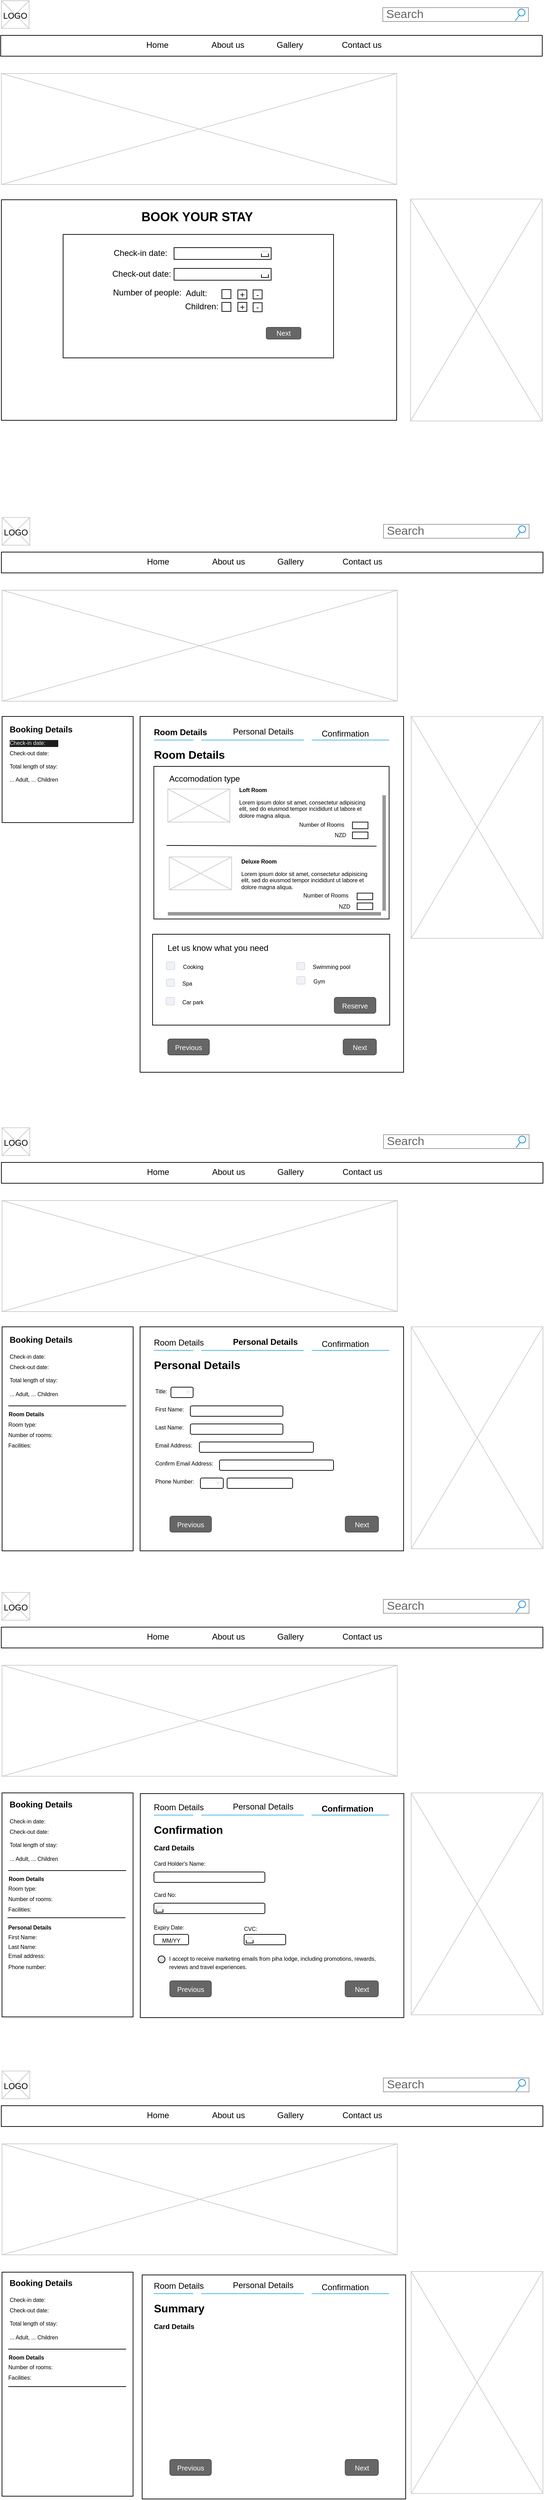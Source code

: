 <mxfile version="24.1.0" type="device">
  <diagram name="Page-1" id="f1b7ffb7-ca1e-a977-7cf5-a751b3c06c05">
    <mxGraphModel dx="688" dy="365" grid="1" gridSize="10" guides="1" tooltips="1" connect="1" arrows="1" fold="1" page="1" pageScale="1" pageWidth="826" pageHeight="1169" background="none" math="0" shadow="0">
      <root>
        <mxCell id="0" />
        <mxCell id="1" parent="0" />
        <mxCell id="bobzaNeAQFIL3IV_nrdl-86" value="" style="group;strokeColor=#ffffff;" vertex="1" connectable="0" parent="1">
          <mxGeometry x="19" y="15" width="781" height="605" as="geometry" />
        </mxCell>
        <mxCell id="bobzaNeAQFIL3IV_nrdl-85" value="" style="rounded=0;whiteSpace=wrap;html=1;" vertex="1" parent="bobzaNeAQFIL3IV_nrdl-86">
          <mxGeometry y="50" width="781" height="30" as="geometry" />
        </mxCell>
        <mxCell id="bobzaNeAQFIL3IV_nrdl-80" value="" style="rounded=0;whiteSpace=wrap;html=1;" vertex="1" parent="bobzaNeAQFIL3IV_nrdl-86">
          <mxGeometry x="1" y="287" width="570" height="318" as="geometry" />
        </mxCell>
        <mxCell id="13" value="" style="verticalLabelPosition=bottom;verticalAlign=top;strokeWidth=1;shape=mxgraph.mockup.graphics.iconGrid;strokeColor=#CCCCCC;gridSize=1,1;" parent="bobzaNeAQFIL3IV_nrdl-86" vertex="1">
          <mxGeometry x="1" y="105" width="570" height="160" as="geometry" />
        </mxCell>
        <mxCell id="5" value="Home" style="text;spacingTop=-5;" parent="bobzaNeAQFIL3IV_nrdl-86" vertex="1">
          <mxGeometry x="208" y="55" width="30" height="20" as="geometry" />
        </mxCell>
        <mxCell id="6" value="About us" style="text;spacingTop=-5;" parent="bobzaNeAQFIL3IV_nrdl-86" vertex="1">
          <mxGeometry x="302" y="55" width="30" height="20" as="geometry" />
        </mxCell>
        <mxCell id="20" value="" style="verticalLabelPosition=bottom;verticalAlign=top;strokeWidth=1;shape=mxgraph.mockup.graphics.iconGrid;strokeColor=#CCCCCC;gridSize=1,1;" parent="bobzaNeAQFIL3IV_nrdl-86" vertex="1">
          <mxGeometry x="1" width="40" height="40" as="geometry" />
        </mxCell>
        <mxCell id="21" value="LOGO" style="text;spacingTop=-5;align=center" parent="bobzaNeAQFIL3IV_nrdl-86" vertex="1">
          <mxGeometry x="1" y="13" width="40" height="20" as="geometry" />
        </mxCell>
        <mxCell id="22" value="Gallery" style="text;spacingTop=-5;" parent="bobzaNeAQFIL3IV_nrdl-86" vertex="1">
          <mxGeometry x="396" y="55" width="30" height="20" as="geometry" />
        </mxCell>
        <mxCell id="23" value="Contact us" style="text;spacingTop=-5;" parent="bobzaNeAQFIL3IV_nrdl-86" vertex="1">
          <mxGeometry x="490" y="55" width="30" height="20" as="geometry" />
        </mxCell>
        <mxCell id="kGV12TMH2SgVXYK8KqFl-63" value="&lt;h2 style=&quot;margin-top: 0px;&quot;&gt;BOOK YOUR STAY&lt;/h2&gt;" style="text;html=1;whiteSpace=wrap;overflow=hidden;rounded=0;" parent="bobzaNeAQFIL3IV_nrdl-86" vertex="1">
          <mxGeometry x="201" y="295" width="170" height="40" as="geometry" />
        </mxCell>
        <mxCell id="bobzaNeAQFIL3IV_nrdl-61" value="" style="rounded=0;whiteSpace=wrap;html=1;" vertex="1" parent="bobzaNeAQFIL3IV_nrdl-86">
          <mxGeometry x="90" y="337" width="390" height="178" as="geometry" />
        </mxCell>
        <mxCell id="bobzaNeAQFIL3IV_nrdl-50" value="" style="group" vertex="1" connectable="0" parent="bobzaNeAQFIL3IV_nrdl-86">
          <mxGeometry x="160" y="355" width="230" height="50" as="geometry" />
        </mxCell>
        <mxCell id="bobzaNeAQFIL3IV_nrdl-44" value="" style="group" vertex="1" connectable="0" parent="bobzaNeAQFIL3IV_nrdl-50">
          <mxGeometry x="90" y="31" width="140" height="17" as="geometry" />
        </mxCell>
        <mxCell id="bobzaNeAQFIL3IV_nrdl-45" value="" style="rounded=0;whiteSpace=wrap;html=1;" vertex="1" parent="bobzaNeAQFIL3IV_nrdl-44">
          <mxGeometry width="140" height="17" as="geometry" />
        </mxCell>
        <mxCell id="bobzaNeAQFIL3IV_nrdl-46" value="" style="group" vertex="1" connectable="0" parent="bobzaNeAQFIL3IV_nrdl-44">
          <mxGeometry x="126" y="3" width="10" height="10" as="geometry" />
        </mxCell>
        <mxCell id="bobzaNeAQFIL3IV_nrdl-47" value="" style="rounded=0;whiteSpace=wrap;html=1;" vertex="1" parent="bobzaNeAQFIL3IV_nrdl-46">
          <mxGeometry width="10" height="10" as="geometry" />
        </mxCell>
        <mxCell id="bobzaNeAQFIL3IV_nrdl-48" value="" style="rounded=0;whiteSpace=wrap;html=1;fillColor=#f9f7ed;strokeColor=#ffffff;" vertex="1" parent="bobzaNeAQFIL3IV_nrdl-46">
          <mxGeometry width="10" height="5" as="geometry" />
        </mxCell>
        <mxCell id="bobzaNeAQFIL3IV_nrdl-49" value="" style="group" vertex="1" connectable="0" parent="bobzaNeAQFIL3IV_nrdl-50">
          <mxGeometry x="1" width="229" height="20" as="geometry" />
        </mxCell>
        <mxCell id="28" value="Check-in date:" style="text;spacingTop=-5;" parent="bobzaNeAQFIL3IV_nrdl-49" vertex="1">
          <mxGeometry width="89" height="20" as="geometry" />
        </mxCell>
        <mxCell id="bobzaNeAQFIL3IV_nrdl-43" value="" style="group" vertex="1" connectable="0" parent="bobzaNeAQFIL3IV_nrdl-49">
          <mxGeometry x="89" y="1" width="140" height="17" as="geometry" />
        </mxCell>
        <mxCell id="bobzaNeAQFIL3IV_nrdl-28" value="" style="rounded=0;whiteSpace=wrap;html=1;" vertex="1" parent="bobzaNeAQFIL3IV_nrdl-43">
          <mxGeometry width="140" height="17" as="geometry" />
        </mxCell>
        <mxCell id="bobzaNeAQFIL3IV_nrdl-40" value="" style="group" vertex="1" connectable="0" parent="bobzaNeAQFIL3IV_nrdl-43">
          <mxGeometry x="126" y="3" width="10" height="10" as="geometry" />
        </mxCell>
        <mxCell id="bobzaNeAQFIL3IV_nrdl-445" value="" style="group" vertex="1" connectable="0" parent="bobzaNeAQFIL3IV_nrdl-40">
          <mxGeometry width="10" height="10" as="geometry" />
        </mxCell>
        <mxCell id="bobzaNeAQFIL3IV_nrdl-452" value="" style="group" vertex="1" connectable="0" parent="bobzaNeAQFIL3IV_nrdl-445">
          <mxGeometry width="10" height="10" as="geometry" />
        </mxCell>
        <mxCell id="bobzaNeAQFIL3IV_nrdl-29" value="" style="rounded=0;whiteSpace=wrap;html=1;" vertex="1" parent="bobzaNeAQFIL3IV_nrdl-452">
          <mxGeometry width="10" height="10" as="geometry" />
        </mxCell>
        <mxCell id="bobzaNeAQFIL3IV_nrdl-30" value="" style="rounded=0;whiteSpace=wrap;html=1;fillColor=#eeeeee;strokeColor=#FFFFFF;" vertex="1" parent="bobzaNeAQFIL3IV_nrdl-452">
          <mxGeometry width="10" height="5" as="geometry" />
        </mxCell>
        <mxCell id="bobzaNeAQFIL3IV_nrdl-62" value="" style="verticalLabelPosition=bottom;verticalAlign=top;strokeWidth=1;shape=mxgraph.mockup.graphics.iconGrid;strokeColor=#CCCCCC;gridSize=1,1;" vertex="1" parent="bobzaNeAQFIL3IV_nrdl-86">
          <mxGeometry x="591" y="286" width="190" height="320" as="geometry" />
        </mxCell>
        <mxCell id="kGV12TMH2SgVXYK8KqFl-65" value="Check-out date:" style="text;spacingTop=-5;" parent="bobzaNeAQFIL3IV_nrdl-86" vertex="1">
          <mxGeometry x="159" y="385" width="89" height="20" as="geometry" />
        </mxCell>
        <mxCell id="bobzaNeAQFIL3IV_nrdl-65" value="Number of people:" style="text;spacingTop=-5;" vertex="1" parent="bobzaNeAQFIL3IV_nrdl-86">
          <mxGeometry x="160" y="412" width="120" height="23" as="geometry" />
        </mxCell>
        <mxCell id="bobzaNeAQFIL3IV_nrdl-66" value="Adult:" style="text;spacingTop=-5;" vertex="1" parent="bobzaNeAQFIL3IV_nrdl-86">
          <mxGeometry x="265" y="413" width="45" height="20" as="geometry" />
        </mxCell>
        <mxCell id="bobzaNeAQFIL3IV_nrdl-67" value="Children:" style="text;spacingTop=-5;" vertex="1" parent="bobzaNeAQFIL3IV_nrdl-86">
          <mxGeometry x="264" y="432" width="54" height="20" as="geometry" />
        </mxCell>
        <mxCell id="bobzaNeAQFIL3IV_nrdl-75" value="" style="group" vertex="1" connectable="0" parent="bobzaNeAQFIL3IV_nrdl-86">
          <mxGeometry x="318" y="416.5" width="58" height="13.5" as="geometry" />
        </mxCell>
        <mxCell id="bobzaNeAQFIL3IV_nrdl-68" value="" style="whiteSpace=wrap;html=1;aspect=fixed;" vertex="1" parent="bobzaNeAQFIL3IV_nrdl-75">
          <mxGeometry x="1" width="13" height="13" as="geometry" />
        </mxCell>
        <mxCell id="bobzaNeAQFIL3IV_nrdl-70" value="+" style="whiteSpace=wrap;html=1;aspect=fixed;" vertex="1" parent="bobzaNeAQFIL3IV_nrdl-75">
          <mxGeometry x="24" y="0.5" width="13" height="13" as="geometry" />
        </mxCell>
        <mxCell id="bobzaNeAQFIL3IV_nrdl-71" value="-" style="whiteSpace=wrap;html=1;aspect=fixed;" vertex="1" parent="bobzaNeAQFIL3IV_nrdl-75">
          <mxGeometry x="46" y="0.5" width="13" height="13" as="geometry" />
        </mxCell>
        <mxCell id="bobzaNeAQFIL3IV_nrdl-76" value="" style="group" vertex="1" connectable="0" parent="bobzaNeAQFIL3IV_nrdl-86">
          <mxGeometry x="319" y="435" width="57" height="13.5" as="geometry" />
        </mxCell>
        <mxCell id="bobzaNeAQFIL3IV_nrdl-72" value="" style="whiteSpace=wrap;html=1;aspect=fixed;" vertex="1" parent="bobzaNeAQFIL3IV_nrdl-76">
          <mxGeometry width="13" height="13" as="geometry" />
        </mxCell>
        <mxCell id="bobzaNeAQFIL3IV_nrdl-73" value="+" style="whiteSpace=wrap;html=1;aspect=fixed;" vertex="1" parent="bobzaNeAQFIL3IV_nrdl-76">
          <mxGeometry x="23" width="13" height="13" as="geometry" />
        </mxCell>
        <mxCell id="bobzaNeAQFIL3IV_nrdl-74" value="-" style="whiteSpace=wrap;html=1;aspect=fixed;" vertex="1" parent="bobzaNeAQFIL3IV_nrdl-76">
          <mxGeometry x="45" y="0.5" width="13" height="13" as="geometry" />
        </mxCell>
        <mxCell id="bobzaNeAQFIL3IV_nrdl-78" value="Next" style="rounded=1;html=1;shadow=0;dashed=0;whiteSpace=wrap;fontSize=10;fillColor=#666666;align=center;strokeColor=#4D4D4D;fontColor=#ffffff;" vertex="1" parent="bobzaNeAQFIL3IV_nrdl-86">
          <mxGeometry x="383" y="471" width="50" height="16.88" as="geometry" />
        </mxCell>
        <mxCell id="bobzaNeAQFIL3IV_nrdl-82" value="Search" style="strokeWidth=1;shadow=0;dashed=0;align=center;html=1;shape=mxgraph.mockup.forms.searchBox;strokeColor=#999999;mainText=;strokeColor2=#008cff;fontColor=#666666;fontSize=17;align=left;spacingLeft=3;whiteSpace=wrap;" vertex="1" parent="bobzaNeAQFIL3IV_nrdl-86">
          <mxGeometry x="551" y="10" width="210" height="20" as="geometry" />
        </mxCell>
        <mxCell id="bobzaNeAQFIL3IV_nrdl-301" value="" style="rounded=0;whiteSpace=wrap;html=1;" vertex="1" parent="1">
          <mxGeometry x="20" y="1690" width="781" height="30" as="geometry" />
        </mxCell>
        <mxCell id="bobzaNeAQFIL3IV_nrdl-302" value="" style="rounded=0;whiteSpace=wrap;html=1;" vertex="1" parent="1">
          <mxGeometry x="220" y="1927" width="380" height="323" as="geometry" />
        </mxCell>
        <mxCell id="bobzaNeAQFIL3IV_nrdl-303" value="" style="verticalLabelPosition=bottom;verticalAlign=top;strokeWidth=1;shape=mxgraph.mockup.graphics.iconGrid;strokeColor=#CCCCCC;gridSize=1,1;" vertex="1" parent="1">
          <mxGeometry x="21" y="1745" width="570" height="160" as="geometry" />
        </mxCell>
        <mxCell id="bobzaNeAQFIL3IV_nrdl-304" value="Home" style="text;spacingTop=-5;" vertex="1" parent="1">
          <mxGeometry x="228" y="1695" width="30" height="20" as="geometry" />
        </mxCell>
        <mxCell id="bobzaNeAQFIL3IV_nrdl-305" value="About us" style="text;spacingTop=-5;" vertex="1" parent="1">
          <mxGeometry x="322" y="1695" width="30" height="20" as="geometry" />
        </mxCell>
        <mxCell id="bobzaNeAQFIL3IV_nrdl-306" value="" style="verticalLabelPosition=bottom;verticalAlign=top;strokeWidth=1;shape=mxgraph.mockup.graphics.iconGrid;strokeColor=#CCCCCC;gridSize=1,1;" vertex="1" parent="1">
          <mxGeometry x="21" y="1640" width="40" height="40" as="geometry" />
        </mxCell>
        <mxCell id="bobzaNeAQFIL3IV_nrdl-307" value="LOGO" style="text;spacingTop=-5;align=center" vertex="1" parent="1">
          <mxGeometry x="21" y="1653" width="40" height="20" as="geometry" />
        </mxCell>
        <mxCell id="bobzaNeAQFIL3IV_nrdl-308" value="Gallery" style="text;spacingTop=-5;" vertex="1" parent="1">
          <mxGeometry x="416" y="1695" width="30" height="20" as="geometry" />
        </mxCell>
        <mxCell id="bobzaNeAQFIL3IV_nrdl-309" value="Contact us" style="text;spacingTop=-5;" vertex="1" parent="1">
          <mxGeometry x="510" y="1695" width="30" height="20" as="geometry" />
        </mxCell>
        <mxCell id="bobzaNeAQFIL3IV_nrdl-310" value="&lt;h2 style=&quot;margin-top: 0px;&quot;&gt;&lt;font style=&quot;font-size: 16px;&quot;&gt;Personal Details&lt;/font&gt;&lt;/h2&gt;" style="text;html=1;whiteSpace=wrap;overflow=hidden;rounded=0;" vertex="1" parent="1">
          <mxGeometry x="238" y="1965" width="170" height="40" as="geometry" />
        </mxCell>
        <mxCell id="bobzaNeAQFIL3IV_nrdl-311" value="" style="verticalLabelPosition=bottom;verticalAlign=top;strokeWidth=1;shape=mxgraph.mockup.graphics.iconGrid;strokeColor=#CCCCCC;gridSize=1,1;" vertex="1" parent="1">
          <mxGeometry x="611" y="1927" width="190" height="320" as="geometry" />
        </mxCell>
        <mxCell id="bobzaNeAQFIL3IV_nrdl-312" value="Search" style="strokeWidth=1;shadow=0;dashed=0;align=center;html=1;shape=mxgraph.mockup.forms.searchBox;strokeColor=#999999;mainText=;strokeColor2=#008cff;fontColor=#666666;fontSize=17;align=left;spacingLeft=3;whiteSpace=wrap;" vertex="1" parent="1">
          <mxGeometry x="571" y="1650" width="210" height="20" as="geometry" />
        </mxCell>
        <mxCell id="bobzaNeAQFIL3IV_nrdl-313" value="" style="rounded=0;whiteSpace=wrap;html=1;" vertex="1" parent="1">
          <mxGeometry x="21" y="1927" width="189" height="323" as="geometry" />
        </mxCell>
        <mxCell id="bobzaNeAQFIL3IV_nrdl-314" value="Booking Details" style="text;spacingTop=-5;fontStyle=1" vertex="1" parent="1">
          <mxGeometry x="30" y="1937" width="113.77" height="17.2" as="geometry" />
        </mxCell>
        <mxCell id="bobzaNeAQFIL3IV_nrdl-316" value="" style="verticalLabelPosition=bottom;verticalAlign=top;html=1;shadow=0;dashed=0;strokeWidth=1;shape=mxgraph.android.indeterminate_progress_bar;strokeColor=#33B5E5;pointerEvents=1" vertex="1" parent="1">
          <mxGeometry x="240" y="1948" width="339" height="25.96" as="geometry" />
        </mxCell>
        <mxCell id="bobzaNeAQFIL3IV_nrdl-349" value="Room Details" style="text;spacingTop=-5;fontStyle=0" vertex="1" parent="1">
          <mxGeometry x="238" y="1941" width="79" height="17.2" as="geometry" />
        </mxCell>
        <mxCell id="bobzaNeAQFIL3IV_nrdl-350" value="Personal Details" style="text;spacingTop=-5;fontStyle=1" vertex="1" parent="1">
          <mxGeometry x="352" y="1940" width="79" height="17.2" as="geometry" />
        </mxCell>
        <mxCell id="bobzaNeAQFIL3IV_nrdl-351" value="Confirmation" style="text;spacingTop=-5;fontStyle=0" vertex="1" parent="1">
          <mxGeometry x="480" y="1942.8" width="79" height="17.2" as="geometry" />
        </mxCell>
        <mxCell id="bobzaNeAQFIL3IV_nrdl-88" value="" style="rounded=0;whiteSpace=wrap;html=1;" vertex="1" parent="1">
          <mxGeometry x="20" y="810" width="781" height="30" as="geometry" />
        </mxCell>
        <mxCell id="bobzaNeAQFIL3IV_nrdl-89" value="" style="rounded=0;whiteSpace=wrap;html=1;" vertex="1" parent="1">
          <mxGeometry x="220" y="1047" width="380" height="513" as="geometry" />
        </mxCell>
        <mxCell id="bobzaNeAQFIL3IV_nrdl-90" value="" style="verticalLabelPosition=bottom;verticalAlign=top;strokeWidth=1;shape=mxgraph.mockup.graphics.iconGrid;strokeColor=#CCCCCC;gridSize=1,1;" vertex="1" parent="1">
          <mxGeometry x="21" y="865" width="570" height="160" as="geometry" />
        </mxCell>
        <mxCell id="bobzaNeAQFIL3IV_nrdl-91" value="Home" style="text;spacingTop=-5;" vertex="1" parent="1">
          <mxGeometry x="228" y="815" width="30" height="20" as="geometry" />
        </mxCell>
        <mxCell id="bobzaNeAQFIL3IV_nrdl-92" value="About us" style="text;spacingTop=-5;" vertex="1" parent="1">
          <mxGeometry x="322" y="815" width="30" height="20" as="geometry" />
        </mxCell>
        <mxCell id="bobzaNeAQFIL3IV_nrdl-93" value="" style="verticalLabelPosition=bottom;verticalAlign=top;strokeWidth=1;shape=mxgraph.mockup.graphics.iconGrid;strokeColor=#CCCCCC;gridSize=1,1;" vertex="1" parent="1">
          <mxGeometry x="21" y="760" width="40" height="40" as="geometry" />
        </mxCell>
        <mxCell id="bobzaNeAQFIL3IV_nrdl-94" value="LOGO" style="text;spacingTop=-5;align=center" vertex="1" parent="1">
          <mxGeometry x="21" y="773" width="40" height="20" as="geometry" />
        </mxCell>
        <mxCell id="bobzaNeAQFIL3IV_nrdl-95" value="Gallery" style="text;spacingTop=-5;" vertex="1" parent="1">
          <mxGeometry x="416" y="815" width="30" height="20" as="geometry" />
        </mxCell>
        <mxCell id="bobzaNeAQFIL3IV_nrdl-96" value="Contact us" style="text;spacingTop=-5;" vertex="1" parent="1">
          <mxGeometry x="510" y="815" width="30" height="20" as="geometry" />
        </mxCell>
        <mxCell id="bobzaNeAQFIL3IV_nrdl-97" value="&lt;h2 style=&quot;margin-top: 0px;&quot;&gt;&lt;font style=&quot;font-size: 16px;&quot;&gt;Room Details&lt;/font&gt;&lt;/h2&gt;" style="text;html=1;whiteSpace=wrap;overflow=hidden;rounded=0;" vertex="1" parent="1">
          <mxGeometry x="238" y="1085" width="170" height="30" as="geometry" />
        </mxCell>
        <mxCell id="bobzaNeAQFIL3IV_nrdl-112" value="" style="verticalLabelPosition=bottom;verticalAlign=top;strokeWidth=1;shape=mxgraph.mockup.graphics.iconGrid;strokeColor=#CCCCCC;gridSize=1,1;" vertex="1" parent="1">
          <mxGeometry x="611" y="1047" width="190" height="320" as="geometry" />
        </mxCell>
        <mxCell id="bobzaNeAQFIL3IV_nrdl-126" value="Search" style="strokeWidth=1;shadow=0;dashed=0;align=center;html=1;shape=mxgraph.mockup.forms.searchBox;strokeColor=#999999;mainText=;strokeColor2=#008cff;fontColor=#666666;fontSize=17;align=left;spacingLeft=3;whiteSpace=wrap;" vertex="1" parent="1">
          <mxGeometry x="571" y="770" width="210" height="20" as="geometry" />
        </mxCell>
        <mxCell id="bobzaNeAQFIL3IV_nrdl-129" value="" style="rounded=0;whiteSpace=wrap;html=1;" vertex="1" parent="1">
          <mxGeometry x="21" y="1047" width="189" height="153" as="geometry" />
        </mxCell>
        <mxCell id="bobzaNeAQFIL3IV_nrdl-230" value="Booking Details" style="text;spacingTop=-5;fontStyle=1" vertex="1" parent="1">
          <mxGeometry x="30" y="1057" width="113.77" height="17.2" as="geometry" />
        </mxCell>
        <mxCell id="bobzaNeAQFIL3IV_nrdl-231" value="&lt;h1 style=&quot;border-color: rgb(0, 0, 0); color: rgb(240, 240, 240); font-family: Helvetica; font-style: normal; font-variant-ligatures: normal; font-variant-caps: normal; letter-spacing: normal; orphans: 2; text-align: left; text-indent: 0px; text-transform: none; widows: 2; word-spacing: 0px; -webkit-text-stroke-width: 0px; white-space: normal; background-color: rgb(27, 29, 30); text-decoration-thickness: initial; text-decoration-style: initial; text-decoration-color: initial; margin-top: 0px; font-size: 8px;&quot;&gt;&lt;span style=&quot;font-weight: 400;&quot;&gt;Check-in date:&lt;/span&gt;&lt;/h1&gt;&lt;div style=&quot;font-size: 8px;&quot;&gt;&lt;span style=&quot;font-weight: 400;&quot;&gt;Check-out date:&lt;/span&gt;&lt;/div&gt;&lt;div style=&quot;font-size: 8px;&quot;&gt;&lt;br&gt;&lt;/div&gt;&lt;div style=&quot;font-size: 8px;&quot;&gt;Total length of stay:&lt;/div&gt;&lt;div style=&quot;font-size: 8px;&quot;&gt;&lt;br&gt;&lt;/div&gt;&lt;div style=&quot;font-size: 8px;&quot;&gt;... Adult, ... Children&lt;/div&gt;&lt;div style=&quot;font-size: 8px;&quot;&gt;&lt;br&gt;&lt;/div&gt;" style="text;whiteSpace=wrap;html=1;" vertex="1" parent="1">
          <mxGeometry x="30" y="1074.2" width="150" height="80" as="geometry" />
        </mxCell>
        <mxCell id="bobzaNeAQFIL3IV_nrdl-287" value="" style="verticalLabelPosition=bottom;verticalAlign=top;html=1;shadow=0;dashed=0;strokeWidth=1;shape=mxgraph.android.indeterminate_progress_bar;strokeColor=#33B5E5;pointerEvents=1" vertex="1" parent="1">
          <mxGeometry x="240" y="1068" width="339" height="25.96" as="geometry" />
        </mxCell>
        <mxCell id="bobzaNeAQFIL3IV_nrdl-294" value="" style="group" vertex="1" connectable="0" parent="1">
          <mxGeometry x="238" y="1119" width="342" height="416.04" as="geometry" />
        </mxCell>
        <mxCell id="bobzaNeAQFIL3IV_nrdl-229" value="" style="group" vertex="1" connectable="0" parent="bobzaNeAQFIL3IV_nrdl-294">
          <mxGeometry x="22" y="393" width="300.76" height="23.04" as="geometry" />
        </mxCell>
        <mxCell id="bobzaNeAQFIL3IV_nrdl-125" value="Previous" style="rounded=1;html=1;shadow=0;dashed=0;whiteSpace=wrap;fontSize=10;fillColor=#666666;align=center;strokeColor=#4D4D4D;fontColor=#ffffff;" vertex="1" parent="bobzaNeAQFIL3IV_nrdl-229">
          <mxGeometry width="59.88" height="23.04" as="geometry" />
        </mxCell>
        <mxCell id="bobzaNeAQFIL3IV_nrdl-156" value="Next" style="rounded=1;html=1;shadow=0;dashed=0;whiteSpace=wrap;fontSize=10;fillColor=#666666;align=center;strokeColor=#4D4D4D;fontColor=#ffffff;" vertex="1" parent="bobzaNeAQFIL3IV_nrdl-229">
          <mxGeometry x="252.88" width="47.88" height="23.04" as="geometry" />
        </mxCell>
        <mxCell id="bobzaNeAQFIL3IV_nrdl-293" value="" style="group" vertex="1" connectable="0" parent="bobzaNeAQFIL3IV_nrdl-294">
          <mxGeometry width="342" height="373" as="geometry" />
        </mxCell>
        <mxCell id="bobzaNeAQFIL3IV_nrdl-291" value="" style="group" vertex="1" connectable="0" parent="bobzaNeAQFIL3IV_nrdl-293">
          <mxGeometry x="1.85" width="339.3" height="220" as="geometry" />
        </mxCell>
        <mxCell id="bobzaNeAQFIL3IV_nrdl-158" value="" style="rounded=0;whiteSpace=wrap;html=1;" vertex="1" parent="bobzaNeAQFIL3IV_nrdl-291">
          <mxGeometry width="339.3" height="220" as="geometry" />
        </mxCell>
        <mxCell id="bobzaNeAQFIL3IV_nrdl-142" value="" style="group;flipH=1;" vertex="1" connectable="0" parent="bobzaNeAQFIL3IV_nrdl-291">
          <mxGeometry x="20.15" y="23" width="314.459" height="190" as="geometry" />
        </mxCell>
        <mxCell id="bobzaNeAQFIL3IV_nrdl-136" value="&lt;h1 style=&quot;margin-top: 0px; font-size: 8px;&quot;&gt;Loft Room&lt;/h1&gt;&lt;p style=&quot;font-size: 8px;&quot;&gt;&lt;font style=&quot;font-size: 8px;&quot;&gt;Lorem ipsum dolor sit amet, consectetur adipisicing elit, sed do eiusmod tempor incididunt ut labore et dolore magna aliqua.&lt;/font&gt;&lt;/p&gt;" style="text;html=1;whiteSpace=wrap;overflow=hidden;rounded=0;" vertex="1" parent="bobzaNeAQFIL3IV_nrdl-142">
          <mxGeometry x="100.698" width="190.06" height="57.286" as="geometry" />
        </mxCell>
        <mxCell id="bobzaNeAQFIL3IV_nrdl-137" value="" style="verticalLabelPosition=bottom;verticalAlign=top;strokeWidth=1;shape=mxgraph.mockup.graphics.iconGrid;strokeColor=#CCCCCC;gridSize=1,1;" vertex="1" parent="bobzaNeAQFIL3IV_nrdl-142">
          <mxGeometry y="9.548" width="89.505" height="47.739" as="geometry" />
        </mxCell>
        <mxCell id="bobzaNeAQFIL3IV_nrdl-138" value="" style="rounded=0;whiteSpace=wrap;html=1;" vertex="1" parent="bobzaNeAQFIL3IV_nrdl-142">
          <mxGeometry x="266.278" y="57.286" width="22.376" height="9.548" as="geometry" />
        </mxCell>
        <mxCell id="bobzaNeAQFIL3IV_nrdl-139" value="" style="rounded=0;whiteSpace=wrap;html=1;" vertex="1" parent="bobzaNeAQFIL3IV_nrdl-142">
          <mxGeometry x="266.278" y="71.608" width="22.376" height="9.548" as="geometry" />
        </mxCell>
        <mxCell id="bobzaNeAQFIL3IV_nrdl-141" value="&lt;font style=&quot;font-size: 8px;&quot;&gt;NZD&lt;/font&gt;" style="text;html=1;align=center;verticalAlign=middle;whiteSpace=wrap;rounded=0;" vertex="1" parent="bobzaNeAQFIL3IV_nrdl-142">
          <mxGeometry x="231.595" y="68.266" width="33.564" height="14.322" as="geometry" />
        </mxCell>
        <mxCell id="bobzaNeAQFIL3IV_nrdl-140" value="&lt;font style=&quot;font-size: 8px;&quot;&gt;Number of Rooms&lt;/font&gt;" style="text;html=1;align=center;verticalAlign=middle;whiteSpace=wrap;rounded=0;" vertex="1" parent="bobzaNeAQFIL3IV_nrdl-142">
          <mxGeometry x="176.773" y="52.513" width="89.505" height="14.322" as="geometry" />
        </mxCell>
        <mxCell id="bobzaNeAQFIL3IV_nrdl-114" value="Accomodation type" style="text;spacingTop=-5;" vertex="1" parent="bobzaNeAQFIL3IV_nrdl-142">
          <mxGeometry y="-14.2" width="113.77" height="17.2" as="geometry" />
        </mxCell>
        <mxCell id="bobzaNeAQFIL3IV_nrdl-233" value="" style="strokeWidth=1;html=1;shadow=0;dashed=0;shape=mxgraph.android.scrollbars2;fillColor=#999999;strokeColor=none;" vertex="1" parent="bobzaNeAQFIL3IV_nrdl-142">
          <mxGeometry y="18.546" width="314.459" height="173.452" as="geometry" />
        </mxCell>
        <mxCell id="bobzaNeAQFIL3IV_nrdl-155" value="" style="endArrow=none;html=1;rounded=0;exitX=0;exitY=1;exitDx=0;exitDy=0;" edge="1" parent="bobzaNeAQFIL3IV_nrdl-291">
          <mxGeometry width="50" height="50" relative="1" as="geometry">
            <mxPoint x="18.27" y="114" as="sourcePoint" />
            <mxPoint x="321.15" y="115" as="targetPoint" />
          </mxGeometry>
        </mxCell>
        <mxCell id="bobzaNeAQFIL3IV_nrdl-145" value="" style="verticalLabelPosition=bottom;verticalAlign=top;strokeWidth=1;shape=mxgraph.mockup.graphics.iconGrid;strokeColor=#CCCCCC;gridSize=1,1;" vertex="1" parent="bobzaNeAQFIL3IV_nrdl-291">
          <mxGeometry x="22.2" y="130.548" width="89.951" height="47.391" as="geometry" />
        </mxCell>
        <mxCell id="bobzaNeAQFIL3IV_nrdl-144" value="&lt;h1 style=&quot;margin-top: 0px; font-size: 8px;&quot;&gt;Deluxe Room&lt;/h1&gt;&lt;p style=&quot;font-size: 8px;&quot;&gt;&lt;font style=&quot;font-size: 8px;&quot;&gt;Lorem ipsum dolor sit amet, consectetur adipisicing elit, sed do eiusmod tempor incididunt ut labore et dolore magna aliqua.&lt;/font&gt;&lt;/p&gt;" style="text;html=1;whiteSpace=wrap;overflow=hidden;rounded=0;" vertex="1" parent="bobzaNeAQFIL3IV_nrdl-291">
          <mxGeometry x="124.645" y="125.81" width="191.011" height="56.87" as="geometry" />
        </mxCell>
        <mxCell id="bobzaNeAQFIL3IV_nrdl-146" value="" style="rounded=0;whiteSpace=wrap;html=1;" vertex="1" parent="bobzaNeAQFIL3IV_nrdl-291">
          <mxGeometry x="293.164" y="182.68" width="22.488" height="9.478" as="geometry" />
        </mxCell>
        <mxCell id="bobzaNeAQFIL3IV_nrdl-147" value="" style="rounded=0;whiteSpace=wrap;html=1;" vertex="1" parent="bobzaNeAQFIL3IV_nrdl-291">
          <mxGeometry x="293.164" y="196.897" width="22.488" height="9.478" as="geometry" />
        </mxCell>
        <mxCell id="bobzaNeAQFIL3IV_nrdl-148" value="&lt;font style=&quot;font-size: 8px;&quot;&gt;Number of Rooms&lt;/font&gt;" style="text;html=1;align=center;verticalAlign=middle;whiteSpace=wrap;rounded=0;" vertex="1" parent="bobzaNeAQFIL3IV_nrdl-291">
          <mxGeometry x="203.213" y="177.94" width="89.951" height="14.217" as="geometry" />
        </mxCell>
        <mxCell id="bobzaNeAQFIL3IV_nrdl-149" value="&lt;font style=&quot;font-size: 8px;&quot;&gt;NZD&lt;/font&gt;" style="text;html=1;align=center;verticalAlign=middle;whiteSpace=wrap;rounded=0;" vertex="1" parent="bobzaNeAQFIL3IV_nrdl-291">
          <mxGeometry x="258.308" y="193.58" width="33.732" height="14.217" as="geometry" />
        </mxCell>
        <mxCell id="bobzaNeAQFIL3IV_nrdl-292" value="" style="group" vertex="1" connectable="0" parent="bobzaNeAQFIL3IV_nrdl-293">
          <mxGeometry y="242" width="342" height="131" as="geometry" />
        </mxCell>
        <mxCell id="bobzaNeAQFIL3IV_nrdl-180" value="" style="rounded=0;whiteSpace=wrap;html=1;" vertex="1" parent="bobzaNeAQFIL3IV_nrdl-292">
          <mxGeometry width="342" height="131" as="geometry" />
        </mxCell>
        <mxCell id="bobzaNeAQFIL3IV_nrdl-182" value="Let us know what you need" style="text;spacingTop=-5;" vertex="1" parent="bobzaNeAQFIL3IV_nrdl-292">
          <mxGeometry x="19.61" y="10.8" width="113.77" height="17.2" as="geometry" />
        </mxCell>
        <mxCell id="bobzaNeAQFIL3IV_nrdl-217" value="&lt;font style=&quot;font-size: 8px;&quot;&gt;Cooking&lt;/font&gt;" style="rounded=1;fillColor=#F0F2F5;strokeColor=#D8DCE3;align=left;verticalAlign=middle;fontStyle=0;fontSize=12;labelPosition=right;verticalLabelPosition=middle;spacingLeft=10;html=1;shadow=0;dashed=0" vertex="1" parent="bobzaNeAQFIL3IV_nrdl-292">
          <mxGeometry x="20" y="40" width="11.88" height="11" as="geometry" />
        </mxCell>
        <mxCell id="bobzaNeAQFIL3IV_nrdl-223" value="&lt;font style=&quot;font-size: 8px;&quot;&gt;Car park&lt;/font&gt;" style="rounded=1;fillColor=#F0F2F5;strokeColor=#D8DCE3;align=left;verticalAlign=middle;fontStyle=0;fontSize=12;labelPosition=right;verticalLabelPosition=middle;spacingLeft=10;html=1;shadow=0;dashed=0" vertex="1" parent="bobzaNeAQFIL3IV_nrdl-292">
          <mxGeometry x="19.61" y="91" width="11.88" height="11" as="geometry" />
        </mxCell>
        <mxCell id="bobzaNeAQFIL3IV_nrdl-227" value="&lt;span style=&quot;font-size: 8px;&quot;&gt;Gym&lt;/span&gt;" style="rounded=1;fillColor=#F0F2F5;strokeColor=#D8DCE3;align=left;verticalAlign=middle;fontStyle=0;fontSize=12;labelPosition=right;verticalLabelPosition=middle;spacingLeft=10;html=1;shadow=0;dashed=0" vertex="1" parent="bobzaNeAQFIL3IV_nrdl-292">
          <mxGeometry x="208" y="61" width="11.88" height="11" as="geometry" />
        </mxCell>
        <mxCell id="bobzaNeAQFIL3IV_nrdl-228" value="Reserve" style="rounded=1;html=1;shadow=0;dashed=0;whiteSpace=wrap;fontSize=10;fillColor=#666666;align=center;strokeColor=#4D4D4D;fontColor=#ffffff;" vertex="1" parent="bobzaNeAQFIL3IV_nrdl-292">
          <mxGeometry x="262.12" y="91" width="59.88" height="23.04" as="geometry" />
        </mxCell>
        <mxCell id="bobzaNeAQFIL3IV_nrdl-221" value="&lt;font style=&quot;font-size: 8px;&quot;&gt;Spa&lt;/font&gt;" style="rounded=1;fillColor=#F0F2F5;strokeColor=#D8DCE3;align=left;verticalAlign=middle;fontStyle=0;fontSize=12;labelPosition=right;verticalLabelPosition=middle;spacingLeft=10;html=1;shadow=0;dashed=0" vertex="1" parent="bobzaNeAQFIL3IV_nrdl-292">
          <mxGeometry x="20" y="64.786" width="11.495" height="10.426" as="geometry" />
        </mxCell>
        <mxCell id="bobzaNeAQFIL3IV_nrdl-226" value="&lt;font style=&quot;font-size: 8px;&quot;&gt;Swimming pool&lt;/font&gt;" style="rounded=1;fillColor=#F0F2F5;strokeColor=#D8DCE3;align=left;verticalAlign=middle;fontStyle=0;fontSize=12;labelPosition=right;verticalLabelPosition=middle;spacingLeft=10;html=1;shadow=0;dashed=0" vertex="1" parent="bobzaNeAQFIL3IV_nrdl-292">
          <mxGeometry x="207.999" y="40.57" width="11.495" height="10.426" as="geometry" />
        </mxCell>
        <mxCell id="bobzaNeAQFIL3IV_nrdl-295" value="Room Details" style="text;spacingTop=-5;fontStyle=1" vertex="1" parent="1">
          <mxGeometry x="238" y="1061" width="79" height="17.2" as="geometry" />
        </mxCell>
        <mxCell id="bobzaNeAQFIL3IV_nrdl-296" value="Personal Details" style="text;spacingTop=-5;fontStyle=0" vertex="1" parent="1">
          <mxGeometry x="352" y="1060" width="79" height="17.2" as="geometry" />
        </mxCell>
        <mxCell id="bobzaNeAQFIL3IV_nrdl-297" value="Confirmation" style="text;spacingTop=-5;fontStyle=0" vertex="1" parent="1">
          <mxGeometry x="480" y="1062.8" width="79" height="17.2" as="geometry" />
        </mxCell>
        <mxCell id="bobzaNeAQFIL3IV_nrdl-354" value="" style="endArrow=none;html=1;rounded=0;exitX=0;exitY=1;exitDx=0;exitDy=0;" edge="1" parent="1">
          <mxGeometry width="50" height="50" relative="1" as="geometry">
            <mxPoint x="30.0" y="2041" as="sourcePoint" />
            <mxPoint x="200" y="2041" as="targetPoint" />
          </mxGeometry>
        </mxCell>
        <mxCell id="bobzaNeAQFIL3IV_nrdl-355" value="&lt;h2 style=&quot;margin-top: 0px;&quot;&gt;&lt;font style=&quot;font-size: 8px; font-weight: normal;&quot;&gt;Title:&lt;/font&gt;&lt;/h2&gt;" style="text;html=1;whiteSpace=wrap;overflow=hidden;rounded=0;" vertex="1" parent="1">
          <mxGeometry x="240" y="2000" width="30" height="30" as="geometry" />
        </mxCell>
        <mxCell id="bobzaNeAQFIL3IV_nrdl-357" value="&lt;h2 style=&quot;margin-top: 0px;&quot;&gt;&lt;font style=&quot;font-size: 8px; font-weight: normal;&quot;&gt;First Name:&lt;/font&gt;&lt;/h2&gt;" style="text;html=1;whiteSpace=wrap;overflow=hidden;rounded=0;" vertex="1" parent="1">
          <mxGeometry x="240" y="2026" width="60" height="30" as="geometry" />
        </mxCell>
        <mxCell id="bobzaNeAQFIL3IV_nrdl-358" value="&lt;h2 style=&quot;margin-top: 0px;&quot;&gt;&lt;font style=&quot;font-size: 8px; font-weight: normal;&quot;&gt;Last Name:&lt;/font&gt;&lt;/h2&gt;" style="text;html=1;whiteSpace=wrap;overflow=hidden;rounded=0;" vertex="1" parent="1">
          <mxGeometry x="240" y="2052" width="60" height="30" as="geometry" />
        </mxCell>
        <mxCell id="bobzaNeAQFIL3IV_nrdl-359" value="&lt;h2 style=&quot;margin-top: 0px;&quot;&gt;&lt;span style=&quot;font-size: 8px; font-weight: 400;&quot;&gt;Email Address:&lt;/span&gt;&lt;/h2&gt;" style="text;html=1;whiteSpace=wrap;overflow=hidden;rounded=0;" vertex="1" parent="1">
          <mxGeometry x="240" y="2078" width="60" height="30" as="geometry" />
        </mxCell>
        <mxCell id="bobzaNeAQFIL3IV_nrdl-360" value="&lt;h2 style=&quot;margin-top: 0px;&quot;&gt;&lt;font style=&quot;font-size: 8px; font-weight: normal;&quot;&gt;Confirm Email Address:&lt;/font&gt;&lt;/h2&gt;" style="text;html=1;whiteSpace=wrap;overflow=hidden;rounded=0;" vertex="1" parent="1">
          <mxGeometry x="240" y="2104" width="92.5" height="30" as="geometry" />
        </mxCell>
        <mxCell id="bobzaNeAQFIL3IV_nrdl-362" value="&lt;h2 style=&quot;margin-top: 0px;&quot;&gt;&lt;font style=&quot;font-size: 8px; font-weight: normal;&quot;&gt;Phone Number:&lt;/font&gt;&lt;/h2&gt;" style="text;html=1;whiteSpace=wrap;overflow=hidden;rounded=0;" vertex="1" parent="1">
          <mxGeometry x="240" y="2130" width="60" height="30" as="geometry" />
        </mxCell>
        <mxCell id="bobzaNeAQFIL3IV_nrdl-379" value="" style="rounded=1;whiteSpace=wrap;html=1;" vertex="1" parent="1">
          <mxGeometry x="292.5" y="2041" width="133.5" height="15" as="geometry" />
        </mxCell>
        <mxCell id="bobzaNeAQFIL3IV_nrdl-380" value="" style="rounded=1;whiteSpace=wrap;html=1;" vertex="1" parent="1">
          <mxGeometry x="292.5" y="2067" width="133.5" height="15" as="geometry" />
        </mxCell>
        <mxCell id="bobzaNeAQFIL3IV_nrdl-381" value="" style="rounded=1;whiteSpace=wrap;html=1;" vertex="1" parent="1">
          <mxGeometry x="305.5" y="2093" width="164.5" height="15" as="geometry" />
        </mxCell>
        <mxCell id="bobzaNeAQFIL3IV_nrdl-382" value="" style="rounded=1;whiteSpace=wrap;html=1;" vertex="1" parent="1">
          <mxGeometry x="334.5" y="2119" width="164.5" height="15" as="geometry" />
        </mxCell>
        <mxCell id="bobzaNeAQFIL3IV_nrdl-383" value="" style="rounded=1;whiteSpace=wrap;html=1;" vertex="1" parent="1">
          <mxGeometry x="345.5" y="2145" width="94.5" height="15" as="geometry" />
        </mxCell>
        <mxCell id="bobzaNeAQFIL3IV_nrdl-384" value="" style="group" vertex="1" connectable="0" parent="1">
          <mxGeometry x="264.5" y="2014" width="32" height="15" as="geometry" />
        </mxCell>
        <mxCell id="bobzaNeAQFIL3IV_nrdl-373" value="" style="rounded=1;whiteSpace=wrap;html=1;" vertex="1" parent="bobzaNeAQFIL3IV_nrdl-384">
          <mxGeometry width="32" height="15" as="geometry" />
        </mxCell>
        <mxCell id="bobzaNeAQFIL3IV_nrdl-378" value="" style="verticalLabelPosition=bottom;verticalAlign=top;html=1;shape=mxgraph.basic.acute_triangle;dx=0.5;rotation=-180;fillStyle=solid;strokeColor=none;fillColor=#eeeeee;" vertex="1" parent="bobzaNeAQFIL3IV_nrdl-384">
          <mxGeometry x="21.5" y="5.25" width="6.5" height="4.5" as="geometry" />
        </mxCell>
        <mxCell id="bobzaNeAQFIL3IV_nrdl-385" value="" style="group" vertex="1" connectable="0" parent="1">
          <mxGeometry x="307" y="2145" width="33" height="15" as="geometry" />
        </mxCell>
        <mxCell id="bobzaNeAQFIL3IV_nrdl-386" value="" style="rounded=1;whiteSpace=wrap;html=1;" vertex="1" parent="bobzaNeAQFIL3IV_nrdl-385">
          <mxGeometry width="33" height="15" as="geometry" />
        </mxCell>
        <mxCell id="bobzaNeAQFIL3IV_nrdl-387" value="" style="verticalLabelPosition=bottom;verticalAlign=top;html=1;shape=mxgraph.basic.acute_triangle;dx=0.5;rotation=-180;fillStyle=solid;strokeColor=none;fillColor=#eeeeee;" vertex="1" parent="bobzaNeAQFIL3IV_nrdl-385">
          <mxGeometry x="22.172" y="5.25" width="6.703" height="4.5" as="geometry" />
        </mxCell>
        <mxCell id="bobzaNeAQFIL3IV_nrdl-388" value="" style="group" vertex="1" connectable="0" parent="1">
          <mxGeometry x="263" y="2200" width="300.76" height="23.04" as="geometry" />
        </mxCell>
        <mxCell id="bobzaNeAQFIL3IV_nrdl-389" value="Previous" style="rounded=1;html=1;shadow=0;dashed=0;whiteSpace=wrap;fontSize=10;fillColor=#666666;align=center;strokeColor=#4D4D4D;fontColor=#ffffff;" vertex="1" parent="bobzaNeAQFIL3IV_nrdl-388">
          <mxGeometry width="59.88" height="23.04" as="geometry" />
        </mxCell>
        <mxCell id="bobzaNeAQFIL3IV_nrdl-390" value="Next" style="rounded=1;html=1;shadow=0;dashed=0;whiteSpace=wrap;fontSize=10;fillColor=#666666;align=center;strokeColor=#4D4D4D;fontColor=#ffffff;" vertex="1" parent="bobzaNeAQFIL3IV_nrdl-388">
          <mxGeometry x="252.88" width="47.88" height="23.04" as="geometry" />
        </mxCell>
        <mxCell id="bobzaNeAQFIL3IV_nrdl-393" value="&lt;h1 style=&quot;margin-top: 0px; font-size: 8px;&quot;&gt;&lt;span style=&quot;font-weight: 400;&quot;&gt;Check-in date:&lt;/span&gt;&lt;/h1&gt;&lt;div style=&quot;font-size: 8px;&quot;&gt;Check-out date:&lt;/div&gt;&lt;div style=&quot;font-size: 8px;&quot;&gt;&lt;br&gt;&lt;/div&gt;&lt;div style=&quot;font-size: 8px;&quot;&gt;Total length of stay:&lt;/div&gt;&lt;div style=&quot;font-size: 8px;&quot;&gt;&lt;br&gt;&lt;/div&gt;&lt;div style=&quot;font-size: 8px;&quot;&gt;... Adult, ... Children&lt;/div&gt;&lt;div style=&quot;font-size: 8px;&quot;&gt;&lt;br style=&quot;&quot;&gt;&lt;/div&gt;" style="text;html=1;align=left;verticalAlign=middle;whiteSpace=wrap;rounded=0;" vertex="1" parent="1">
          <mxGeometry x="30" y="1989" width="90" height="25" as="geometry" />
        </mxCell>
        <mxCell id="bobzaNeAQFIL3IV_nrdl-394" value="&lt;h1 style=&quot;text-align: left; margin-top: 0px;&quot;&gt;&lt;font style=&quot;font-size: 8px;&quot;&gt;Room Details&lt;/font&gt;&lt;/h1&gt;" style="text;html=1;align=center;verticalAlign=middle;whiteSpace=wrap;rounded=0;" vertex="1" parent="1">
          <mxGeometry x="21" y="2041" width="70" height="30" as="geometry" />
        </mxCell>
        <mxCell id="bobzaNeAQFIL3IV_nrdl-395" value="&lt;h1 style=&quot;margin-top: 0px; font-size: 8px;&quot;&gt;&lt;span style=&quot;font-weight: 400;&quot;&gt;&lt;font style=&quot;font-size: 8px;&quot;&gt;Room type:&lt;/font&gt;&lt;/span&gt;&lt;/h1&gt;&lt;h1 style=&quot;margin-top: 0px; font-size: 8px;&quot;&gt;&lt;span style=&quot;font-weight: 400;&quot;&gt;&lt;font style=&quot;font-size: 8px;&quot;&gt;Number of rooms:&lt;/font&gt;&lt;/span&gt;&lt;/h1&gt;&lt;div style=&quot;font-size: 8px;&quot;&gt;&lt;font style=&quot;font-size: 8px;&quot;&gt;Facilities:&lt;/font&gt;&lt;/div&gt;&lt;div style=&quot;font-size: 8px;&quot;&gt;&lt;br&gt;&lt;/div&gt;" style="text;html=1;align=left;verticalAlign=middle;whiteSpace=wrap;rounded=0;" vertex="1" parent="1">
          <mxGeometry x="28" y="2077" width="88" height="22" as="geometry" />
        </mxCell>
        <mxCell id="bobzaNeAQFIL3IV_nrdl-398" value="" style="rounded=0;whiteSpace=wrap;html=1;" vertex="1" parent="1">
          <mxGeometry x="19.88" y="2360" width="781" height="30" as="geometry" />
        </mxCell>
        <mxCell id="bobzaNeAQFIL3IV_nrdl-399" value="" style="rounded=0;whiteSpace=wrap;html=1;" vertex="1" parent="1">
          <mxGeometry x="220.38" y="2600" width="380" height="323" as="geometry" />
        </mxCell>
        <mxCell id="bobzaNeAQFIL3IV_nrdl-400" value="" style="verticalLabelPosition=bottom;verticalAlign=top;strokeWidth=1;shape=mxgraph.mockup.graphics.iconGrid;strokeColor=#CCCCCC;gridSize=1,1;" vertex="1" parent="1">
          <mxGeometry x="20.88" y="2415" width="570" height="160" as="geometry" />
        </mxCell>
        <mxCell id="bobzaNeAQFIL3IV_nrdl-401" value="Home" style="text;spacingTop=-5;" vertex="1" parent="1">
          <mxGeometry x="227.88" y="2365" width="30" height="20" as="geometry" />
        </mxCell>
        <mxCell id="bobzaNeAQFIL3IV_nrdl-402" value="About us" style="text;spacingTop=-5;" vertex="1" parent="1">
          <mxGeometry x="321.88" y="2365" width="30" height="20" as="geometry" />
        </mxCell>
        <mxCell id="bobzaNeAQFIL3IV_nrdl-403" value="" style="verticalLabelPosition=bottom;verticalAlign=top;strokeWidth=1;shape=mxgraph.mockup.graphics.iconGrid;strokeColor=#CCCCCC;gridSize=1,1;" vertex="1" parent="1">
          <mxGeometry x="20.88" y="2310" width="40" height="40" as="geometry" />
        </mxCell>
        <mxCell id="bobzaNeAQFIL3IV_nrdl-404" value="LOGO" style="text;spacingTop=-5;align=center" vertex="1" parent="1">
          <mxGeometry x="20.88" y="2323" width="40" height="20" as="geometry" />
        </mxCell>
        <mxCell id="bobzaNeAQFIL3IV_nrdl-405" value="Gallery" style="text;spacingTop=-5;" vertex="1" parent="1">
          <mxGeometry x="415.88" y="2365" width="30" height="20" as="geometry" />
        </mxCell>
        <mxCell id="bobzaNeAQFIL3IV_nrdl-406" value="Contact us" style="text;spacingTop=-5;" vertex="1" parent="1">
          <mxGeometry x="509.88" y="2365" width="30" height="20" as="geometry" />
        </mxCell>
        <mxCell id="bobzaNeAQFIL3IV_nrdl-407" value="&lt;h2 style=&quot;margin-top: 0px;&quot;&gt;&lt;font style=&quot;font-size: 16px;&quot;&gt;Confirmation&lt;/font&gt;&lt;/h2&gt;" style="text;html=1;whiteSpace=wrap;overflow=hidden;rounded=0;" vertex="1" parent="1">
          <mxGeometry x="237.88" y="2635" width="170" height="40" as="geometry" />
        </mxCell>
        <mxCell id="bobzaNeAQFIL3IV_nrdl-408" value="" style="verticalLabelPosition=bottom;verticalAlign=top;strokeWidth=1;shape=mxgraph.mockup.graphics.iconGrid;strokeColor=#CCCCCC;gridSize=1,1;" vertex="1" parent="1">
          <mxGeometry x="610.88" y="2599" width="190" height="320" as="geometry" />
        </mxCell>
        <mxCell id="bobzaNeAQFIL3IV_nrdl-409" value="Search" style="strokeWidth=1;shadow=0;dashed=0;align=center;html=1;shape=mxgraph.mockup.forms.searchBox;strokeColor=#999999;mainText=;strokeColor2=#008cff;fontColor=#666666;fontSize=17;align=left;spacingLeft=3;whiteSpace=wrap;" vertex="1" parent="1">
          <mxGeometry x="570.88" y="2320" width="210" height="20" as="geometry" />
        </mxCell>
        <mxCell id="bobzaNeAQFIL3IV_nrdl-410" value="" style="rounded=0;whiteSpace=wrap;html=1;" vertex="1" parent="1">
          <mxGeometry x="20.88" y="2599" width="189" height="323" as="geometry" />
        </mxCell>
        <mxCell id="bobzaNeAQFIL3IV_nrdl-411" value="Booking Details" style="text;spacingTop=-5;fontStyle=1" vertex="1" parent="1">
          <mxGeometry x="29.88" y="2607" width="113.77" height="17.2" as="geometry" />
        </mxCell>
        <mxCell id="bobzaNeAQFIL3IV_nrdl-412" value="" style="verticalLabelPosition=bottom;verticalAlign=top;html=1;shadow=0;dashed=0;strokeWidth=1;shape=mxgraph.android.indeterminate_progress_bar;strokeColor=#33B5E5;pointerEvents=1" vertex="1" parent="1">
          <mxGeometry x="239.88" y="2618" width="339" height="25.96" as="geometry" />
        </mxCell>
        <mxCell id="bobzaNeAQFIL3IV_nrdl-413" value="Room Details" style="text;spacingTop=-5;fontStyle=0" vertex="1" parent="1">
          <mxGeometry x="237.88" y="2611" width="79" height="17.2" as="geometry" />
        </mxCell>
        <mxCell id="bobzaNeAQFIL3IV_nrdl-414" value="Personal Details" style="text;spacingTop=-5;fontStyle=0" vertex="1" parent="1">
          <mxGeometry x="351.88" y="2610" width="79" height="17.2" as="geometry" />
        </mxCell>
        <mxCell id="bobzaNeAQFIL3IV_nrdl-415" value="Confirmation" style="text;spacingTop=-5;fontStyle=1" vertex="1" parent="1">
          <mxGeometry x="479.88" y="2612.8" width="79" height="17.2" as="geometry" />
        </mxCell>
        <mxCell id="bobzaNeAQFIL3IV_nrdl-416" value="" style="endArrow=none;html=1;rounded=0;exitX=0;exitY=1;exitDx=0;exitDy=0;" edge="1" parent="1">
          <mxGeometry width="50" height="50" relative="1" as="geometry">
            <mxPoint x="29.88" y="2711" as="sourcePoint" />
            <mxPoint x="199.88" y="2711" as="targetPoint" />
          </mxGeometry>
        </mxCell>
        <mxCell id="bobzaNeAQFIL3IV_nrdl-418" value="&lt;h2 style=&quot;margin-top: 0px;&quot;&gt;&lt;font style=&quot;font-size: 8px; font-weight: normal;&quot;&gt;Card Holder&#39;s Name:&lt;/font&gt;&lt;/h2&gt;" style="text;html=1;whiteSpace=wrap;overflow=hidden;rounded=0;" vertex="1" parent="1">
          <mxGeometry x="237.88" y="2681" width="82.12" height="30" as="geometry" />
        </mxCell>
        <mxCell id="bobzaNeAQFIL3IV_nrdl-423" value="" style="rounded=1;whiteSpace=wrap;html=1;" vertex="1" parent="1">
          <mxGeometry x="240" y="2713" width="160" height="15" as="geometry" />
        </mxCell>
        <mxCell id="bobzaNeAQFIL3IV_nrdl-434" value="" style="group" vertex="1" connectable="0" parent="1">
          <mxGeometry x="262.88" y="2870" width="300.76" height="23.04" as="geometry" />
        </mxCell>
        <mxCell id="bobzaNeAQFIL3IV_nrdl-435" value="Previous" style="rounded=1;html=1;shadow=0;dashed=0;whiteSpace=wrap;fontSize=10;fillColor=#666666;align=center;strokeColor=#4D4D4D;fontColor=#ffffff;" vertex="1" parent="bobzaNeAQFIL3IV_nrdl-434">
          <mxGeometry width="59.88" height="23.04" as="geometry" />
        </mxCell>
        <mxCell id="bobzaNeAQFIL3IV_nrdl-436" value="Next" style="rounded=1;html=1;shadow=0;dashed=0;whiteSpace=wrap;fontSize=10;fillColor=#666666;align=center;strokeColor=#4D4D4D;fontColor=#ffffff;" vertex="1" parent="bobzaNeAQFIL3IV_nrdl-434">
          <mxGeometry x="252.88" width="47.88" height="23.04" as="geometry" />
        </mxCell>
        <mxCell id="bobzaNeAQFIL3IV_nrdl-437" value="&lt;h1 style=&quot;margin-top: 0px; font-size: 8px;&quot;&gt;&lt;span style=&quot;font-weight: 400;&quot;&gt;Check-in date:&lt;/span&gt;&lt;/h1&gt;&lt;div style=&quot;font-size: 8px;&quot;&gt;Check-out date:&lt;/div&gt;&lt;div style=&quot;font-size: 8px;&quot;&gt;&lt;br&gt;&lt;/div&gt;&lt;div style=&quot;font-size: 8px;&quot;&gt;Total length of stay:&lt;/div&gt;&lt;div style=&quot;font-size: 8px;&quot;&gt;&lt;br&gt;&lt;/div&gt;&lt;div style=&quot;font-size: 8px;&quot;&gt;... Adult, ... Children&lt;/div&gt;&lt;div style=&quot;font-size: 8px;&quot;&gt;&lt;br style=&quot;&quot;&gt;&lt;/div&gt;" style="text;html=1;align=left;verticalAlign=middle;whiteSpace=wrap;rounded=0;" vertex="1" parent="1">
          <mxGeometry x="29.88" y="2659" width="90" height="25" as="geometry" />
        </mxCell>
        <mxCell id="bobzaNeAQFIL3IV_nrdl-438" value="&lt;h1 style=&quot;text-align: left; margin-top: 0px;&quot;&gt;&lt;font style=&quot;font-size: 8px;&quot;&gt;Room Details&lt;/font&gt;&lt;/h1&gt;" style="text;html=1;align=center;verticalAlign=middle;whiteSpace=wrap;rounded=0;" vertex="1" parent="1">
          <mxGeometry x="20.88" y="2711" width="70" height="30" as="geometry" />
        </mxCell>
        <mxCell id="bobzaNeAQFIL3IV_nrdl-441" value="&lt;h2 style=&quot;margin-top: 0px;&quot;&gt;&lt;font style=&quot;font-size: 10px;&quot;&gt;Card Details&lt;/font&gt;&lt;/h2&gt;" style="text;html=1;whiteSpace=wrap;overflow=hidden;rounded=0;" vertex="1" parent="1">
          <mxGeometry x="238" y="2659" width="140.12" height="30" as="geometry" />
        </mxCell>
        <mxCell id="bobzaNeAQFIL3IV_nrdl-442" value="&lt;h2 style=&quot;margin-top: 0px;&quot;&gt;&lt;font style=&quot;font-size: 8px; font-weight: normal;&quot;&gt;Card No:&lt;/font&gt;&lt;/h2&gt;" style="text;html=1;whiteSpace=wrap;overflow=hidden;rounded=0;" vertex="1" parent="1">
          <mxGeometry x="237.88" y="2726" width="82.12" height="30" as="geometry" />
        </mxCell>
        <mxCell id="bobzaNeAQFIL3IV_nrdl-443" value="" style="rounded=1;whiteSpace=wrap;html=1;" vertex="1" parent="1">
          <mxGeometry x="240" y="2758" width="160" height="15" as="geometry" />
        </mxCell>
        <mxCell id="bobzaNeAQFIL3IV_nrdl-460" value="" style="group" vertex="1" connectable="0" parent="1">
          <mxGeometry x="243" y="2761" width="10" height="10" as="geometry" />
        </mxCell>
        <mxCell id="bobzaNeAQFIL3IV_nrdl-467" value="" style="group" vertex="1" connectable="0" parent="bobzaNeAQFIL3IV_nrdl-460">
          <mxGeometry width="10" height="10" as="geometry" />
        </mxCell>
        <mxCell id="bobzaNeAQFIL3IV_nrdl-461" value="" style="rounded=0;whiteSpace=wrap;html=1;" vertex="1" parent="bobzaNeAQFIL3IV_nrdl-467">
          <mxGeometry width="10" height="10" as="geometry" />
        </mxCell>
        <mxCell id="bobzaNeAQFIL3IV_nrdl-462" value="" style="rounded=0;whiteSpace=wrap;html=1;fillColor=#eeeeee;strokeColor=#FFFFFF;" vertex="1" parent="bobzaNeAQFIL3IV_nrdl-467">
          <mxGeometry width="10" height="5" as="geometry" />
        </mxCell>
        <mxCell id="bobzaNeAQFIL3IV_nrdl-463" value="&lt;h2 style=&quot;margin-top: 0px;&quot;&gt;&lt;font style=&quot;font-size: 8px; font-weight: normal;&quot;&gt;Expiry Date:&lt;/font&gt;&lt;/h2&gt;" style="text;html=1;whiteSpace=wrap;overflow=hidden;rounded=0;" vertex="1" parent="1">
          <mxGeometry x="238" y="2773" width="82.12" height="30" as="geometry" />
        </mxCell>
        <mxCell id="bobzaNeAQFIL3IV_nrdl-464" value="&lt;font style=&quot;font-size: 8px;&quot;&gt;MM/YY&lt;/font&gt;" style="rounded=1;whiteSpace=wrap;html=1;" vertex="1" parent="1">
          <mxGeometry x="239.88" y="2803" width="50.12" height="15" as="geometry" />
        </mxCell>
        <mxCell id="bobzaNeAQFIL3IV_nrdl-465" value="" style="rounded=1;whiteSpace=wrap;html=1;" vertex="1" parent="1">
          <mxGeometry x="370" y="2803" width="60" height="15" as="geometry" />
        </mxCell>
        <mxCell id="bobzaNeAQFIL3IV_nrdl-468" value="" style="group" vertex="1" connectable="0" parent="1">
          <mxGeometry x="373" y="2805.5" width="10" height="10" as="geometry" />
        </mxCell>
        <mxCell id="bobzaNeAQFIL3IV_nrdl-469" value="" style="group" vertex="1" connectable="0" parent="bobzaNeAQFIL3IV_nrdl-468">
          <mxGeometry width="10" height="10" as="geometry" />
        </mxCell>
        <mxCell id="bobzaNeAQFIL3IV_nrdl-470" value="" style="rounded=0;whiteSpace=wrap;html=1;" vertex="1" parent="bobzaNeAQFIL3IV_nrdl-469">
          <mxGeometry width="10" height="10" as="geometry" />
        </mxCell>
        <mxCell id="bobzaNeAQFIL3IV_nrdl-471" value="" style="rounded=0;whiteSpace=wrap;html=1;fillColor=#eeeeee;strokeColor=#FFFFFF;" vertex="1" parent="bobzaNeAQFIL3IV_nrdl-469">
          <mxGeometry width="10" height="5" as="geometry" />
        </mxCell>
        <mxCell id="bobzaNeAQFIL3IV_nrdl-472" value="&lt;h2 style=&quot;margin-top: 0px;&quot;&gt;&lt;font style=&quot;font-size: 8px; font-weight: normal;&quot;&gt;CVC:&lt;/font&gt;&lt;/h2&gt;" style="text;html=1;whiteSpace=wrap;overflow=hidden;rounded=0;" vertex="1" parent="1">
          <mxGeometry x="368.44" y="2775" width="82.12" height="30" as="geometry" />
        </mxCell>
        <mxCell id="bobzaNeAQFIL3IV_nrdl-474" value="" style="rounded=0;whiteSpace=wrap;html=1;" vertex="1" parent="1">
          <mxGeometry x="19.88" y="3050" width="781" height="30" as="geometry" />
        </mxCell>
        <mxCell id="bobzaNeAQFIL3IV_nrdl-475" value="" style="rounded=0;whiteSpace=wrap;html=1;" vertex="1" parent="1">
          <mxGeometry x="223" y="3294" width="380" height="323" as="geometry" />
        </mxCell>
        <mxCell id="bobzaNeAQFIL3IV_nrdl-476" value="" style="verticalLabelPosition=bottom;verticalAlign=top;strokeWidth=1;shape=mxgraph.mockup.graphics.iconGrid;strokeColor=#CCCCCC;gridSize=1,1;" vertex="1" parent="1">
          <mxGeometry x="20.88" y="3105" width="570" height="160" as="geometry" />
        </mxCell>
        <mxCell id="bobzaNeAQFIL3IV_nrdl-477" value="Home" style="text;spacingTop=-5;" vertex="1" parent="1">
          <mxGeometry x="227.88" y="3055" width="30" height="20" as="geometry" />
        </mxCell>
        <mxCell id="bobzaNeAQFIL3IV_nrdl-478" value="About us" style="text;spacingTop=-5;" vertex="1" parent="1">
          <mxGeometry x="321.88" y="3055" width="30" height="20" as="geometry" />
        </mxCell>
        <mxCell id="bobzaNeAQFIL3IV_nrdl-479" value="" style="verticalLabelPosition=bottom;verticalAlign=top;strokeWidth=1;shape=mxgraph.mockup.graphics.iconGrid;strokeColor=#CCCCCC;gridSize=1,1;" vertex="1" parent="1">
          <mxGeometry x="20.88" y="3000" width="40" height="40" as="geometry" />
        </mxCell>
        <mxCell id="bobzaNeAQFIL3IV_nrdl-480" value="LOGO" style="text;spacingTop=-5;align=center" vertex="1" parent="1">
          <mxGeometry x="20.88" y="3013" width="40" height="20" as="geometry" />
        </mxCell>
        <mxCell id="bobzaNeAQFIL3IV_nrdl-481" value="Gallery" style="text;spacingTop=-5;" vertex="1" parent="1">
          <mxGeometry x="415.88" y="3055" width="30" height="20" as="geometry" />
        </mxCell>
        <mxCell id="bobzaNeAQFIL3IV_nrdl-482" value="Contact us" style="text;spacingTop=-5;" vertex="1" parent="1">
          <mxGeometry x="509.88" y="3055" width="30" height="20" as="geometry" />
        </mxCell>
        <mxCell id="bobzaNeAQFIL3IV_nrdl-483" value="&lt;h2 style=&quot;margin-top: 0px;&quot;&gt;&lt;font style=&quot;font-size: 16px;&quot;&gt;Summary&lt;/font&gt;&lt;/h2&gt;" style="text;html=1;whiteSpace=wrap;overflow=hidden;rounded=0;" vertex="1" parent="1">
          <mxGeometry x="237.88" y="3325" width="170" height="40" as="geometry" />
        </mxCell>
        <mxCell id="bobzaNeAQFIL3IV_nrdl-484" value="" style="verticalLabelPosition=bottom;verticalAlign=top;strokeWidth=1;shape=mxgraph.mockup.graphics.iconGrid;strokeColor=#CCCCCC;gridSize=1,1;" vertex="1" parent="1">
          <mxGeometry x="610.88" y="3289" width="190" height="320" as="geometry" />
        </mxCell>
        <mxCell id="bobzaNeAQFIL3IV_nrdl-485" value="Search" style="strokeWidth=1;shadow=0;dashed=0;align=center;html=1;shape=mxgraph.mockup.forms.searchBox;strokeColor=#999999;mainText=;strokeColor2=#008cff;fontColor=#666666;fontSize=17;align=left;spacingLeft=3;whiteSpace=wrap;" vertex="1" parent="1">
          <mxGeometry x="570.88" y="3010" width="210" height="20" as="geometry" />
        </mxCell>
        <mxCell id="bobzaNeAQFIL3IV_nrdl-486" value="" style="rounded=0;whiteSpace=wrap;html=1;" vertex="1" parent="1">
          <mxGeometry x="20.88" y="3290" width="189" height="323" as="geometry" />
        </mxCell>
        <mxCell id="bobzaNeAQFIL3IV_nrdl-487" value="Booking Details" style="text;spacingTop=-5;fontStyle=1" vertex="1" parent="1">
          <mxGeometry x="29.88" y="3297" width="113.77" height="17.2" as="geometry" />
        </mxCell>
        <mxCell id="bobzaNeAQFIL3IV_nrdl-488" value="" style="verticalLabelPosition=bottom;verticalAlign=top;html=1;shadow=0;dashed=0;strokeWidth=1;shape=mxgraph.android.indeterminate_progress_bar;strokeColor=#33B5E5;pointerEvents=1;movable=1;resizable=1;rotatable=1;deletable=1;editable=1;locked=0;connectable=1;" vertex="1" parent="1">
          <mxGeometry x="239.88" y="3308" width="339" height="25.96" as="geometry" />
        </mxCell>
        <mxCell id="bobzaNeAQFIL3IV_nrdl-489" value="Room Details" style="text;spacingTop=-5;fontStyle=0" vertex="1" parent="1">
          <mxGeometry x="237.88" y="3301" width="79" height="17.2" as="geometry" />
        </mxCell>
        <mxCell id="bobzaNeAQFIL3IV_nrdl-490" value="Personal Details" style="text;spacingTop=-5;fontStyle=0" vertex="1" parent="1">
          <mxGeometry x="351.88" y="3300" width="79" height="17.2" as="geometry" />
        </mxCell>
        <mxCell id="bobzaNeAQFIL3IV_nrdl-491" value="Confirmation" style="text;spacingTop=-5;fontStyle=0" vertex="1" parent="1">
          <mxGeometry x="479.88" y="3302.8" width="79" height="17.2" as="geometry" />
        </mxCell>
        <mxCell id="bobzaNeAQFIL3IV_nrdl-492" value="" style="endArrow=none;html=1;rounded=0;exitX=0;exitY=1;exitDx=0;exitDy=0;" edge="1" parent="1">
          <mxGeometry width="50" height="50" relative="1" as="geometry">
            <mxPoint x="29.88" y="3401" as="sourcePoint" />
            <mxPoint x="199.88" y="3401" as="targetPoint" />
          </mxGeometry>
        </mxCell>
        <mxCell id="bobzaNeAQFIL3IV_nrdl-495" value="" style="group" vertex="1" connectable="0" parent="1">
          <mxGeometry x="262.88" y="3560" width="300.76" height="23.04" as="geometry" />
        </mxCell>
        <mxCell id="bobzaNeAQFIL3IV_nrdl-496" value="Previous" style="rounded=1;html=1;shadow=0;dashed=0;whiteSpace=wrap;fontSize=10;fillColor=#666666;align=center;strokeColor=#4D4D4D;fontColor=#ffffff;" vertex="1" parent="bobzaNeAQFIL3IV_nrdl-495">
          <mxGeometry width="59.88" height="23.04" as="geometry" />
        </mxCell>
        <mxCell id="bobzaNeAQFIL3IV_nrdl-497" value="Next" style="rounded=1;html=1;shadow=0;dashed=0;whiteSpace=wrap;fontSize=10;fillColor=#666666;align=center;strokeColor=#4D4D4D;fontColor=#ffffff;" vertex="1" parent="bobzaNeAQFIL3IV_nrdl-495">
          <mxGeometry x="252.88" width="47.88" height="23.04" as="geometry" />
        </mxCell>
        <mxCell id="bobzaNeAQFIL3IV_nrdl-498" value="&lt;h1 style=&quot;margin-top: 0px; font-size: 8px;&quot;&gt;&lt;span style=&quot;font-weight: 400;&quot;&gt;Check-in date:&lt;/span&gt;&lt;/h1&gt;&lt;div style=&quot;font-size: 8px;&quot;&gt;Check-out date:&lt;/div&gt;&lt;div style=&quot;font-size: 8px;&quot;&gt;&lt;br&gt;&lt;/div&gt;&lt;div style=&quot;font-size: 8px;&quot;&gt;Total length of stay:&lt;/div&gt;&lt;div style=&quot;font-size: 8px;&quot;&gt;&lt;br&gt;&lt;/div&gt;&lt;div style=&quot;font-size: 8px;&quot;&gt;... Adult, ... Children&lt;/div&gt;&lt;div style=&quot;font-size: 8px;&quot;&gt;&lt;br style=&quot;&quot;&gt;&lt;/div&gt;" style="text;html=1;align=left;verticalAlign=middle;whiteSpace=wrap;rounded=0;" vertex="1" parent="1">
          <mxGeometry x="29.88" y="3349" width="90" height="25" as="geometry" />
        </mxCell>
        <mxCell id="bobzaNeAQFIL3IV_nrdl-499" value="&lt;h1 style=&quot;text-align: left; margin-top: 0px;&quot;&gt;&lt;font style=&quot;font-size: 8px;&quot;&gt;Room Details&lt;/font&gt;&lt;/h1&gt;" style="text;html=1;align=center;verticalAlign=middle;whiteSpace=wrap;rounded=0;" vertex="1" parent="1">
          <mxGeometry x="20.88" y="3401" width="70" height="30" as="geometry" />
        </mxCell>
        <mxCell id="bobzaNeAQFIL3IV_nrdl-500" value="&lt;h1 style=&quot;margin-top: 0px; font-size: 8px;&quot;&gt;&lt;span style=&quot;font-weight: 400;&quot;&gt;&lt;font style=&quot;font-size: 8px;&quot;&gt;Number of rooms:&lt;/font&gt;&lt;/span&gt;&lt;/h1&gt;&lt;div style=&quot;font-size: 8px;&quot;&gt;&lt;font style=&quot;font-size: 8px;&quot;&gt;Facilities:&lt;/font&gt;&lt;/div&gt;&lt;div style=&quot;font-size: 8px;&quot;&gt;&lt;br&gt;&lt;/div&gt;" style="text;html=1;align=left;verticalAlign=middle;whiteSpace=wrap;rounded=0;" vertex="1" parent="1">
          <mxGeometry x="27.88" y="3427" width="90" height="25" as="geometry" />
        </mxCell>
        <mxCell id="bobzaNeAQFIL3IV_nrdl-501" value="&lt;h2 style=&quot;margin-top: 0px;&quot;&gt;&lt;font style=&quot;font-size: 10px;&quot;&gt;Card Details&lt;/font&gt;&lt;/h2&gt;" style="text;html=1;whiteSpace=wrap;overflow=hidden;rounded=0;" vertex="1" parent="1">
          <mxGeometry x="238" y="3349" width="140.12" height="30" as="geometry" />
        </mxCell>
        <mxCell id="bobzaNeAQFIL3IV_nrdl-504" value="" style="group" vertex="1" connectable="0" parent="1">
          <mxGeometry x="243" y="3451" width="10" height="10" as="geometry" />
        </mxCell>
        <mxCell id="bobzaNeAQFIL3IV_nrdl-511" value="" style="group" vertex="1" connectable="0" parent="1">
          <mxGeometry x="373" y="3495.5" width="10" height="10" as="geometry" />
        </mxCell>
        <mxCell id="bobzaNeAQFIL3IV_nrdl-516" value="" style="endArrow=none;html=1;rounded=0;exitX=0;exitY=1;exitDx=0;exitDy=0;" edge="1" parent="1">
          <mxGeometry width="50" height="50" relative="1" as="geometry">
            <mxPoint x="29.88" y="3455" as="sourcePoint" />
            <mxPoint x="199.88" y="3455" as="targetPoint" />
          </mxGeometry>
        </mxCell>
        <mxCell id="bobzaNeAQFIL3IV_nrdl-517" value="" style="endArrow=none;html=1;rounded=0;exitX=0;exitY=1;exitDx=0;exitDy=0;" edge="1" parent="1">
          <mxGeometry width="50" height="50" relative="1" as="geometry">
            <mxPoint x="28.88" y="2779" as="sourcePoint" />
            <mxPoint x="198.88" y="2779" as="targetPoint" />
          </mxGeometry>
        </mxCell>
        <mxCell id="bobzaNeAQFIL3IV_nrdl-518" value="&lt;h1 style=&quot;text-align: left; margin-top: 0px;&quot;&gt;&lt;font style=&quot;font-size: 8px;&quot;&gt;Personal Details&lt;/font&gt;&lt;/h1&gt;" style="text;html=1;align=center;verticalAlign=middle;whiteSpace=wrap;rounded=0;" vertex="1" parent="1">
          <mxGeometry x="25.88" y="2781" width="70" height="30" as="geometry" />
        </mxCell>
        <mxCell id="bobzaNeAQFIL3IV_nrdl-521" value="&lt;h1 style=&quot;margin-top: 0px; font-size: 8px; line-height: 100%;&quot;&gt;&lt;font style=&quot;font-size: 8px; font-weight: normal;&quot;&gt;First Name:&lt;/font&gt;&lt;/h1&gt;&lt;h1 style=&quot;margin-top: 0px; font-size: 8px; line-height: 100%;&quot;&gt;&lt;font style=&quot;font-size: 8px; font-weight: normal;&quot;&gt;Last Name:&lt;/font&gt;&lt;/h1&gt;&lt;div style=&quot;font-size: 8px; line-height: 100%;&quot;&gt;&lt;font style=&quot;font-size: 8px;&quot;&gt;Email address:&lt;/font&gt;&lt;/div&gt;&lt;div style=&quot;font-size: 8px; line-height: 100%;&quot;&gt;&lt;font style=&quot;font-size: 8px;&quot;&gt;&lt;br&gt;&lt;/font&gt;&lt;/div&gt;&lt;div style=&quot;font-size: 8px; line-height: 100%;&quot;&gt;&lt;font style=&quot;font-size: 8px;&quot;&gt;Phone number:&lt;/font&gt;&lt;/div&gt;" style="text;html=1;align=left;verticalAlign=middle;whiteSpace=wrap;rounded=0;" vertex="1" parent="1">
          <mxGeometry x="28.0" y="2816" width="90" height="25" as="geometry" />
        </mxCell>
        <mxCell id="bobzaNeAQFIL3IV_nrdl-524" value="&lt;h2 style=&quot;margin-top: 0px; line-height: 50%;&quot;&gt;&lt;font style=&quot;font-size: 8px; font-weight: normal;&quot;&gt;I accept to receive marketing emails from piha lodge, including promotions, rewards, reviews and travel experiences.&lt;/font&gt;&lt;/h2&gt;" style="text;html=1;whiteSpace=wrap;overflow=hidden;rounded=0;" vertex="1" parent="1">
          <mxGeometry x="260" y="2824" width="312.88" height="50" as="geometry" />
        </mxCell>
        <mxCell id="bobzaNeAQFIL3IV_nrdl-526" value="" style="html=1;shadow=0;dashed=0;shape=mxgraph.bootstrap.radioButton2;labelPosition=right;verticalLabelPosition=middle;align=left;verticalAlign=middle;gradientColor=#DEDEDE;fillColor=#EDEDED;checked=0;spacing=5;checkedFill=#0085FC;checkedStroke=#ffffff;sketch=0;" vertex="1" parent="1">
          <mxGeometry x="246" y="2834" width="10" height="10" as="geometry" />
        </mxCell>
        <mxCell id="bobzaNeAQFIL3IV_nrdl-528" value="&lt;h1 style=&quot;margin-top: 0px; font-size: 8px;&quot;&gt;&lt;span style=&quot;font-weight: 400;&quot;&gt;&lt;font style=&quot;font-size: 8px;&quot;&gt;Room type:&lt;/font&gt;&lt;/span&gt;&lt;/h1&gt;&lt;h1 style=&quot;margin-top: 0px; font-size: 8px;&quot;&gt;&lt;span style=&quot;font-weight: 400;&quot;&gt;&lt;font style=&quot;font-size: 8px;&quot;&gt;Number of rooms:&lt;/font&gt;&lt;/span&gt;&lt;/h1&gt;&lt;div style=&quot;font-size: 8px;&quot;&gt;&lt;font style=&quot;font-size: 8px;&quot;&gt;Facilities:&lt;/font&gt;&lt;/div&gt;&lt;div style=&quot;font-size: 8px;&quot;&gt;&lt;br&gt;&lt;/div&gt;" style="text;html=1;align=left;verticalAlign=middle;whiteSpace=wrap;rounded=0;" vertex="1" parent="1">
          <mxGeometry x="28" y="2746" width="88" height="22" as="geometry" />
        </mxCell>
      </root>
    </mxGraphModel>
  </diagram>
</mxfile>
